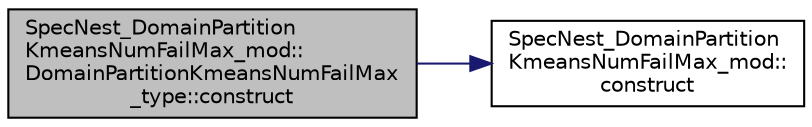 digraph "SpecNest_DomainPartitionKmeansNumFailMax_mod::DomainPartitionKmeansNumFailMax_type::construct"
{
 // LATEX_PDF_SIZE
  edge [fontname="Helvetica",fontsize="10",labelfontname="Helvetica",labelfontsize="10"];
  node [fontname="Helvetica",fontsize="10",shape=record];
  rankdir="LR";
  Node1 [label="SpecNest_DomainPartition\lKmeansNumFailMax_mod::\lDomainPartitionKmeansNumFailMax\l_type::construct",height=0.2,width=0.4,color="black", fillcolor="grey75", style="filled", fontcolor="black",tooltip=" "];
  Node1 -> Node2 [color="midnightblue",fontsize="10",style="solid",fontname="Helvetica"];
  Node2 [label="SpecNest_DomainPartition\lKmeansNumFailMax_mod::\lconstruct",height=0.2,width=0.4,color="black", fillcolor="white", style="filled",URL="$namespaceSpecNest__DomainPartitionKmeansNumFailMax__mod.html#ab59eae64a171761cc51e151315ce9b3b",tooltip=" "];
}
